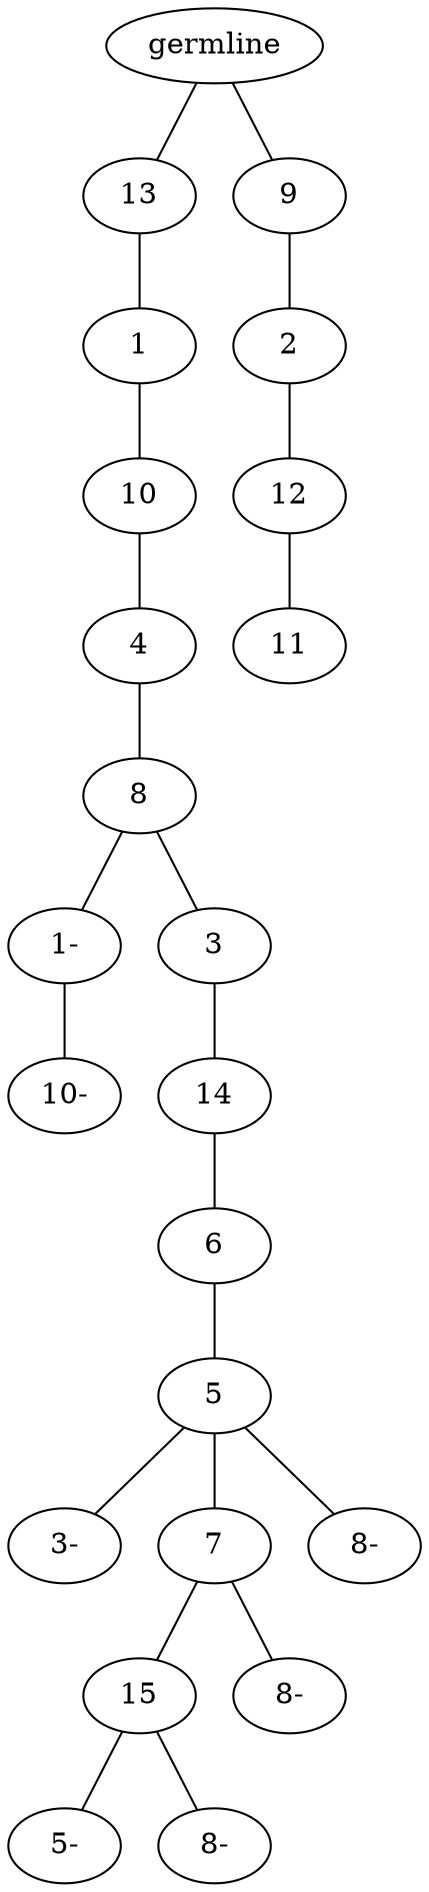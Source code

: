 graph tree {
    "139885736089104" [label="germline"];
    "139885730161376" [label="13"];
    "139885730164256" [label="1"];
    "139885730161568" [label="10"];
    "139885735600912" [label="4"];
    "139885735603408" [label="8"];
    "139885735602640" [label="1-"];
    "139885735602784" [label="10-"];
    "139885735602112" [label="3"];
    "139885735601056" [label="14"];
    "139885735602736" [label="6"];
    "139885735601776" [label="5"];
    "139885735600528" [label="3-"];
    "139885735603264" [label="7"];
    "139885730164448" [label="15"];
    "139885730163680" [label="5-"];
    "139885730164592" [label="8-"];
    "139885735602400" [label="8-"];
    "139885735600816" [label="8-"];
    "139885730160800" [label="9"];
    "139885730162624" [label="2"];
    "139885735602352" [label="12"];
    "139885735601344" [label="11"];
    "139885736089104" -- "139885730161376";
    "139885736089104" -- "139885730160800";
    "139885730161376" -- "139885730164256";
    "139885730164256" -- "139885730161568";
    "139885730161568" -- "139885735600912";
    "139885735600912" -- "139885735603408";
    "139885735603408" -- "139885735602640";
    "139885735603408" -- "139885735602112";
    "139885735602640" -- "139885735602784";
    "139885735602112" -- "139885735601056";
    "139885735601056" -- "139885735602736";
    "139885735602736" -- "139885735601776";
    "139885735601776" -- "139885735600528";
    "139885735601776" -- "139885735603264";
    "139885735601776" -- "139885735600816";
    "139885735603264" -- "139885730164448";
    "139885735603264" -- "139885735602400";
    "139885730164448" -- "139885730163680";
    "139885730164448" -- "139885730164592";
    "139885730160800" -- "139885730162624";
    "139885730162624" -- "139885735602352";
    "139885735602352" -- "139885735601344";
}
